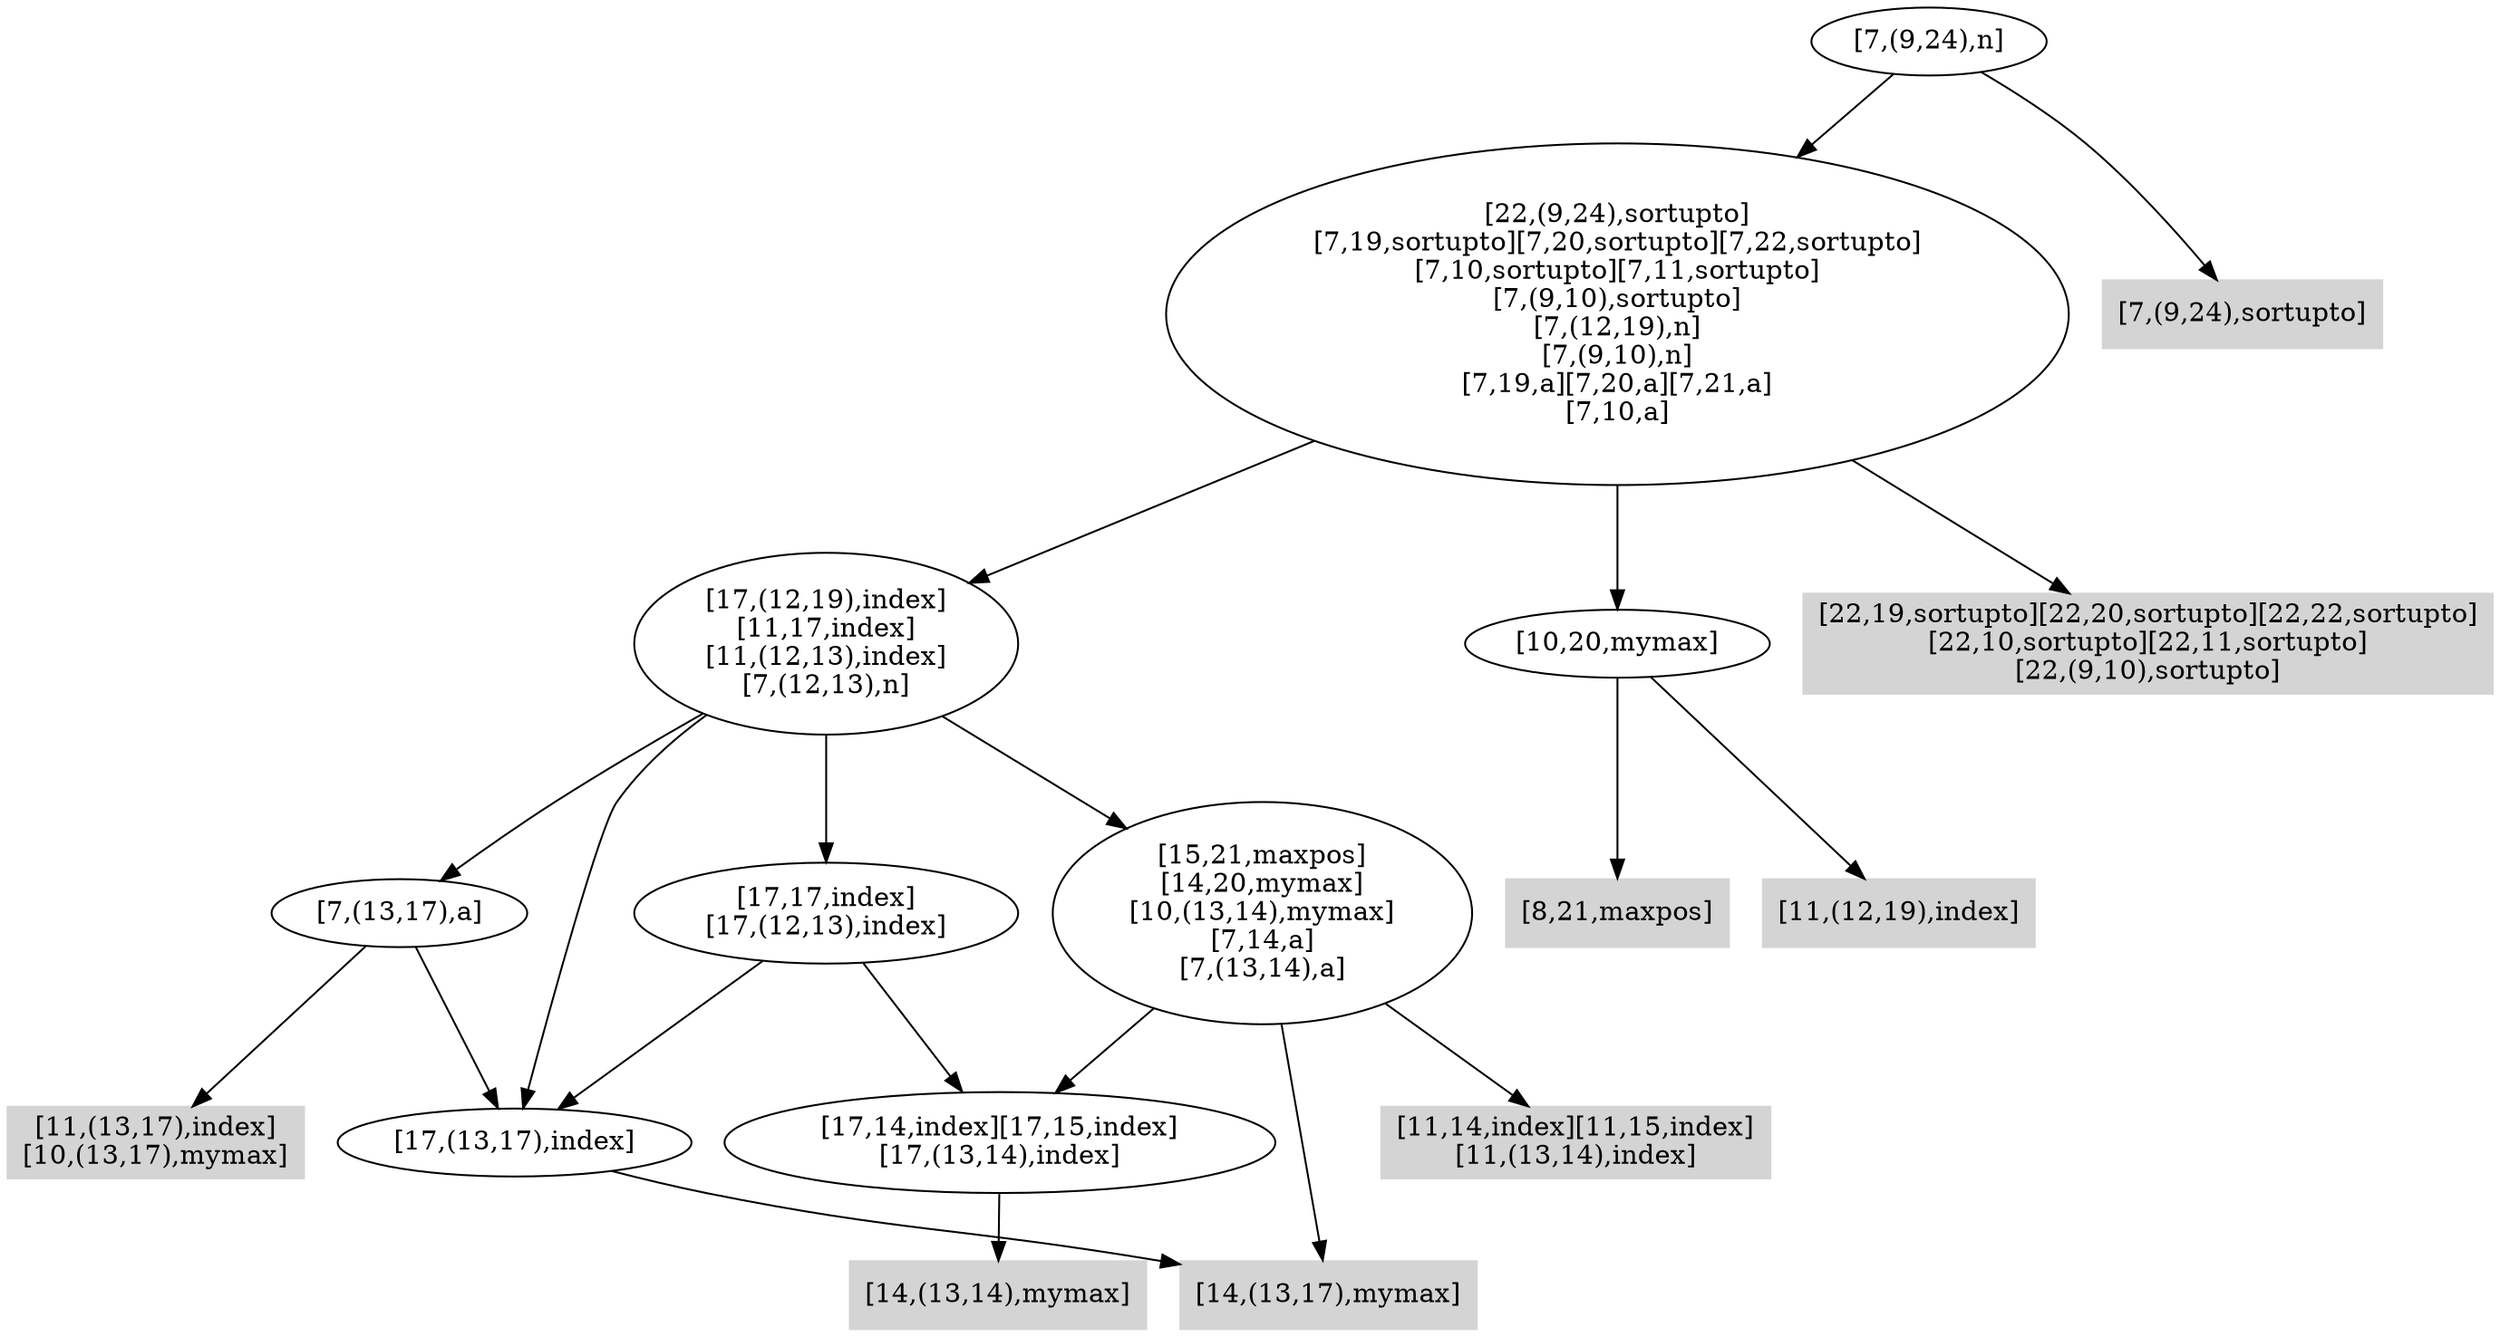 digraph { 
4351 [shape=box,style=filled,color=".0 .0 .83",label="[11,14,index][11,15,index]\n[11,(13,14),index]"];
4352 [shape=box,style=filled,color=".0 .0 .83",label="[14,(13,14),mymax]"];
4353 [shape=box,style=filled,color=".0 .0 .83",label="[14,(13,17),mymax]"];
4354 [label="[17,14,index][17,15,index]\n[17,(13,14),index]"];
4355 [label="[15,21,maxpos]\n[14,20,mymax]\n[10,(13,14),mymax]\n[7,14,a]\n[7,(13,14),a]"];
4356 [shape=box,style=filled,color=".0 .0 .83",label="[11,(13,17),index]\n[10,(13,17),mymax]"];
4357 [label="[17,(13,17),index]"];
4358 [label="[7,(13,17),a]"];
4359 [label="[17,17,index]\n[17,(12,13),index]"];
4360 [label="[17,(12,19),index]\n[11,17,index]\n[11,(12,13),index]\n[7,(12,13),n]"];
4361 [shape=box,style=filled,color=".0 .0 .83",label="[8,21,maxpos]"];
4362 [shape=box,style=filled,color=".0 .0 .83",label="[11,(12,19),index]"];
4363 [label="[10,20,mymax]"];
4364 [shape=box,style=filled,color=".0 .0 .83",label="[22,19,sortupto][22,20,sortupto][22,22,sortupto]\n[22,10,sortupto][22,11,sortupto]\n[22,(9,10),sortupto]"];
4365 [label="[22,(9,24),sortupto]\n[7,19,sortupto][7,20,sortupto][7,22,sortupto]\n[7,10,sortupto][7,11,sortupto]\n[7,(9,10),sortupto]\n[7,(12,19),n]\n[7,(9,10),n]\n[7,19,a][7,20,a][7,21,a]\n[7,10,a]"];
4366 [shape=box,style=filled,color=".0 .0 .83",label="[7,(9,24),sortupto]"];
4367 [label="[7,(9,24),n]"];
4354 -> 4352;
4355 -> 4351;
4355 -> 4353;
4355 -> 4354;
4357 -> 4353;
4358 -> 4356;
4358 -> 4357;
4359 -> 4354;
4359 -> 4357;
4360 -> 4355;
4360 -> 4357;
4360 -> 4358;
4360 -> 4359;
4363 -> 4361;
4363 -> 4362;
4365 -> 4360;
4365 -> 4363;
4365 -> 4364;
4367 -> 4365;
4367 -> 4366;
}